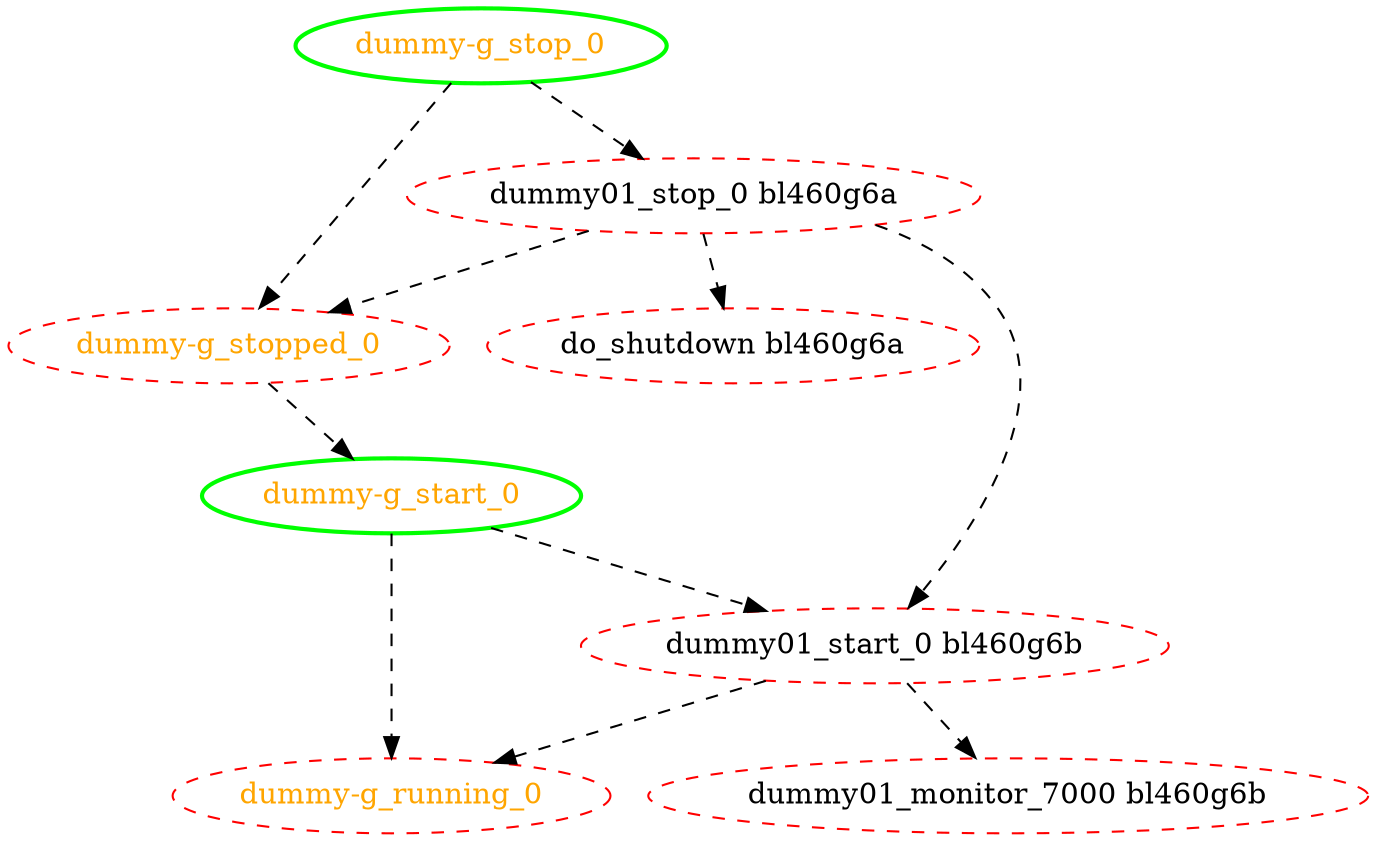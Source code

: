 digraph "g" {
"do_shutdown bl460g6a" [ style=dashed color="red" fontcolor="black"]
"dummy-g_running_0" [ style=dashed color="red" fontcolor="orange"]
"dummy-g_start_0" -> "dummy-g_running_0" [ style = dashed]
"dummy-g_start_0" -> "dummy01_start_0 bl460g6b" [ style = dashed]
"dummy-g_start_0" [ style=bold color="green" fontcolor="orange"]
"dummy-g_stop_0" -> "dummy-g_stopped_0" [ style = dashed]
"dummy-g_stop_0" -> "dummy01_stop_0 bl460g6a" [ style = dashed]
"dummy-g_stop_0" [ style=bold color="green" fontcolor="orange"]
"dummy-g_stopped_0" -> "dummy-g_start_0" [ style = dashed]
"dummy-g_stopped_0" [ style=dashed color="red" fontcolor="orange"]
"dummy01_monitor_7000 bl460g6b" [ style=dashed color="red" fontcolor="black"]
"dummy01_start_0 bl460g6b" -> "dummy-g_running_0" [ style = dashed]
"dummy01_start_0 bl460g6b" -> "dummy01_monitor_7000 bl460g6b" [ style = dashed]
"dummy01_start_0 bl460g6b" [ style=dashed color="red" fontcolor="black"]
"dummy01_stop_0 bl460g6a" -> "do_shutdown bl460g6a" [ style = dashed]
"dummy01_stop_0 bl460g6a" -> "dummy-g_stopped_0" [ style = dashed]
"dummy01_stop_0 bl460g6a" -> "dummy01_start_0 bl460g6b" [ style = dashed]
"dummy01_stop_0 bl460g6a" [ style=dashed color="red" fontcolor="black"]
}
